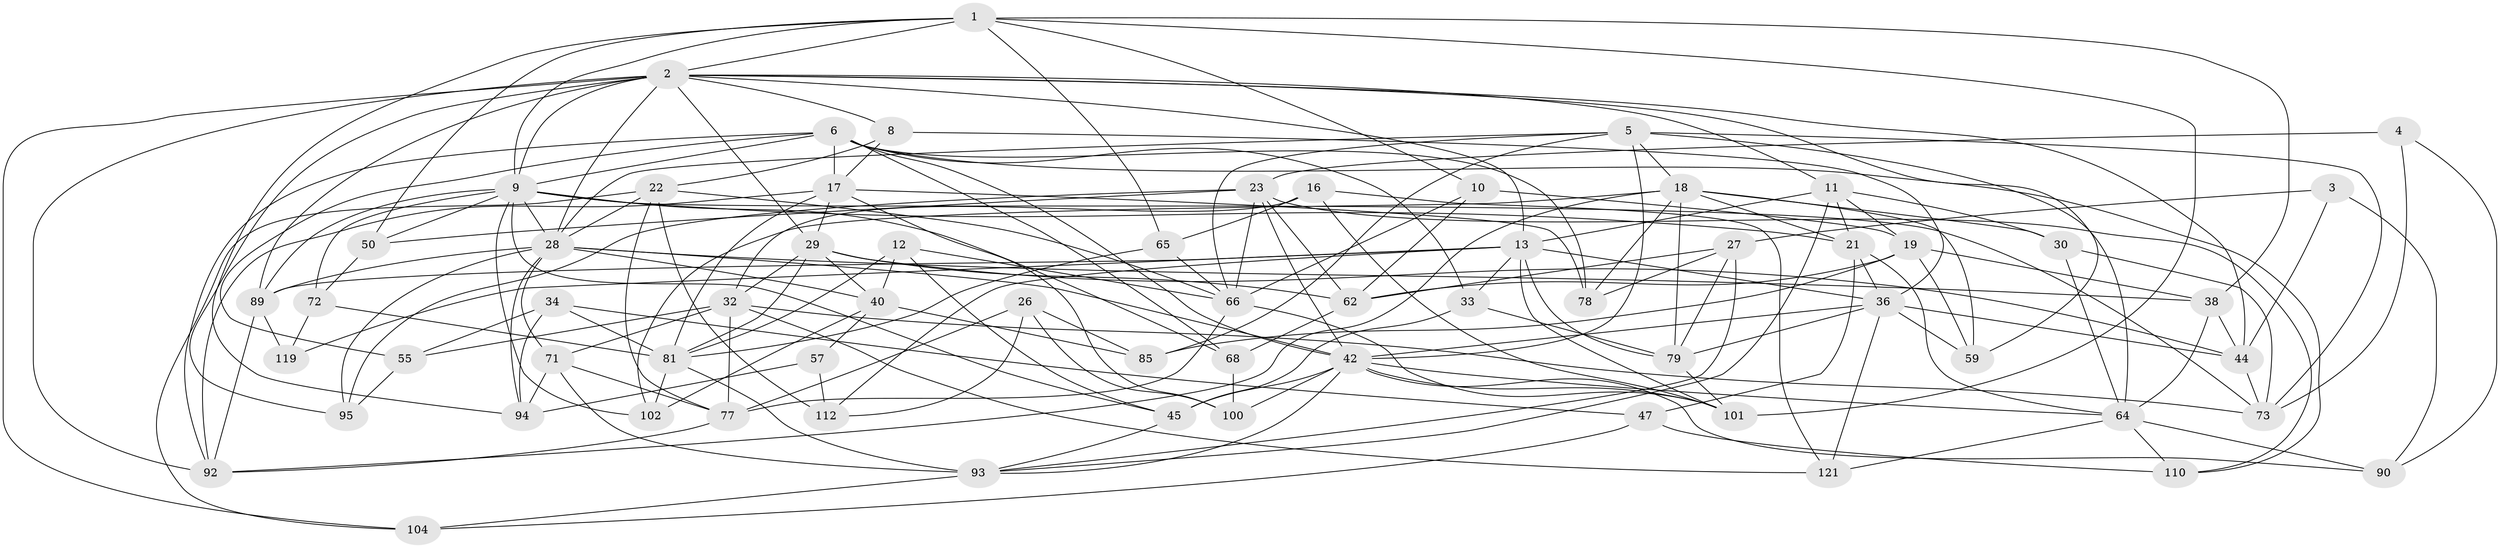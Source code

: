 // original degree distribution, {4: 1.0}
// Generated by graph-tools (version 1.1) at 2025/16/03/09/25 04:16:24]
// undirected, 65 vertices, 185 edges
graph export_dot {
graph [start="1"]
  node [color=gray90,style=filled];
  1 [super="+74+53"];
  2 [super="+31+7+103"];
  3;
  4;
  5 [super="+113+14"];
  6 [super="+43+58+67"];
  8;
  9 [super="+15+20"];
  10;
  11 [super="+24"];
  12;
  13 [super="+60+25"];
  16;
  17 [super="+128+52"];
  18 [super="+91"];
  19 [super="+130"];
  21 [super="+109"];
  22 [super="+37"];
  23 [super="+82+61"];
  26;
  27 [super="+86"];
  28 [super="+63+48"];
  29 [super="+83+35"];
  30;
  32 [super="+41+46"];
  33;
  34;
  36 [super="+49"];
  38 [super="+87"];
  40 [super="+56"];
  42 [super="+69+70"];
  44 [super="+98"];
  45 [super="+75"];
  47;
  50;
  55;
  57;
  59;
  62 [super="+124"];
  64 [super="+120+107"];
  65;
  66 [super="+122+80"];
  68;
  71 [super="+106"];
  72;
  73 [super="+116"];
  77 [super="+96"];
  78;
  79 [super="+127"];
  81 [super="+88+131"];
  85;
  89 [super="+99"];
  90;
  92 [super="+97"];
  93 [super="+129+117"];
  94 [super="+115"];
  95;
  100;
  101 [super="+105"];
  102;
  104;
  110;
  112;
  119;
  121;
  1 -- 50;
  1 -- 65;
  1 -- 10;
  1 -- 101;
  1 -- 38;
  1 -- 94;
  1 -- 9;
  1 -- 2;
  2 -- 44;
  2 -- 11;
  2 -- 95;
  2 -- 104;
  2 -- 9 [weight=2];
  2 -- 8;
  2 -- 89;
  2 -- 59;
  2 -- 92;
  2 -- 29;
  2 -- 13;
  2 -- 28;
  3 -- 27 [weight=2];
  3 -- 90;
  3 -- 44;
  4 -- 90;
  4 -- 23 [weight=2];
  4 -- 73;
  5 -- 18;
  5 -- 66;
  5 -- 85;
  5 -- 64;
  5 -- 73;
  5 -- 42 [weight=2];
  5 -- 28;
  6 -- 33;
  6 -- 110;
  6 -- 68;
  6 -- 17 [weight=2];
  6 -- 92;
  6 -- 9;
  6 -- 78;
  6 -- 55;
  6 -- 42;
  8 -- 22;
  8 -- 17;
  8 -- 36;
  9 -- 68;
  9 -- 73;
  9 -- 72;
  9 -- 45 [weight=2];
  9 -- 102;
  9 -- 50;
  9 -- 21;
  9 -- 89;
  9 -- 28;
  10 -- 62;
  10 -- 19;
  10 -- 66;
  11 -- 30;
  11 -- 21;
  11 -- 19;
  11 -- 93;
  11 -- 13;
  12 -- 40;
  12 -- 66;
  12 -- 45;
  12 -- 81;
  13 -- 89;
  13 -- 79;
  13 -- 112;
  13 -- 101;
  13 -- 33;
  13 -- 36;
  13 -- 119 [weight=2];
  16 -- 121;
  16 -- 65;
  16 -- 32;
  16 -- 101;
  17 -- 100;
  17 -- 81;
  17 -- 92;
  17 -- 78;
  17 -- 29;
  18 -- 78;
  18 -- 21;
  18 -- 102;
  18 -- 59;
  18 -- 30;
  18 -- 79;
  18 -- 92;
  19 -- 62;
  19 -- 38;
  19 -- 59;
  19 -- 85;
  21 -- 47;
  21 -- 64;
  21 -- 36;
  22 -- 104;
  22 -- 112;
  22 -- 77;
  22 -- 66;
  22 -- 28;
  23 -- 110;
  23 -- 42;
  23 -- 50;
  23 -- 95;
  23 -- 66;
  23 -- 62;
  26 -- 85;
  26 -- 100;
  26 -- 77;
  26 -- 112;
  27 -- 78;
  27 -- 79;
  27 -- 93;
  27 -- 62;
  28 -- 38 [weight=2];
  28 -- 71;
  28 -- 95;
  28 -- 89;
  28 -- 40;
  28 -- 42;
  28 -- 94;
  29 -- 44;
  29 -- 40;
  29 -- 32 [weight=2];
  29 -- 81;
  29 -- 62;
  30 -- 73;
  30 -- 64;
  32 -- 73;
  32 -- 71;
  32 -- 121;
  32 -- 55;
  32 -- 77;
  33 -- 79;
  33 -- 45;
  34 -- 47;
  34 -- 55;
  34 -- 94;
  34 -- 81;
  36 -- 121;
  36 -- 59;
  36 -- 44;
  36 -- 79;
  36 -- 42;
  38 -- 64;
  38 -- 44;
  40 -- 85;
  40 -- 102;
  40 -- 57;
  42 -- 45;
  42 -- 64;
  42 -- 93;
  42 -- 90;
  42 -- 100;
  42 -- 101;
  44 -- 73;
  45 -- 93;
  47 -- 110;
  47 -- 104;
  50 -- 72;
  55 -- 95;
  57 -- 112;
  57 -- 94 [weight=2];
  62 -- 68;
  64 -- 90;
  64 -- 121;
  64 -- 110;
  65 -- 66;
  65 -- 81;
  66 -- 101;
  66 -- 77;
  68 -- 100;
  71 -- 93 [weight=2];
  71 -- 94;
  71 -- 77;
  72 -- 119;
  72 -- 81;
  77 -- 92;
  79 -- 101;
  81 -- 93;
  81 -- 102;
  89 -- 92;
  89 -- 119;
  93 -- 104;
}

